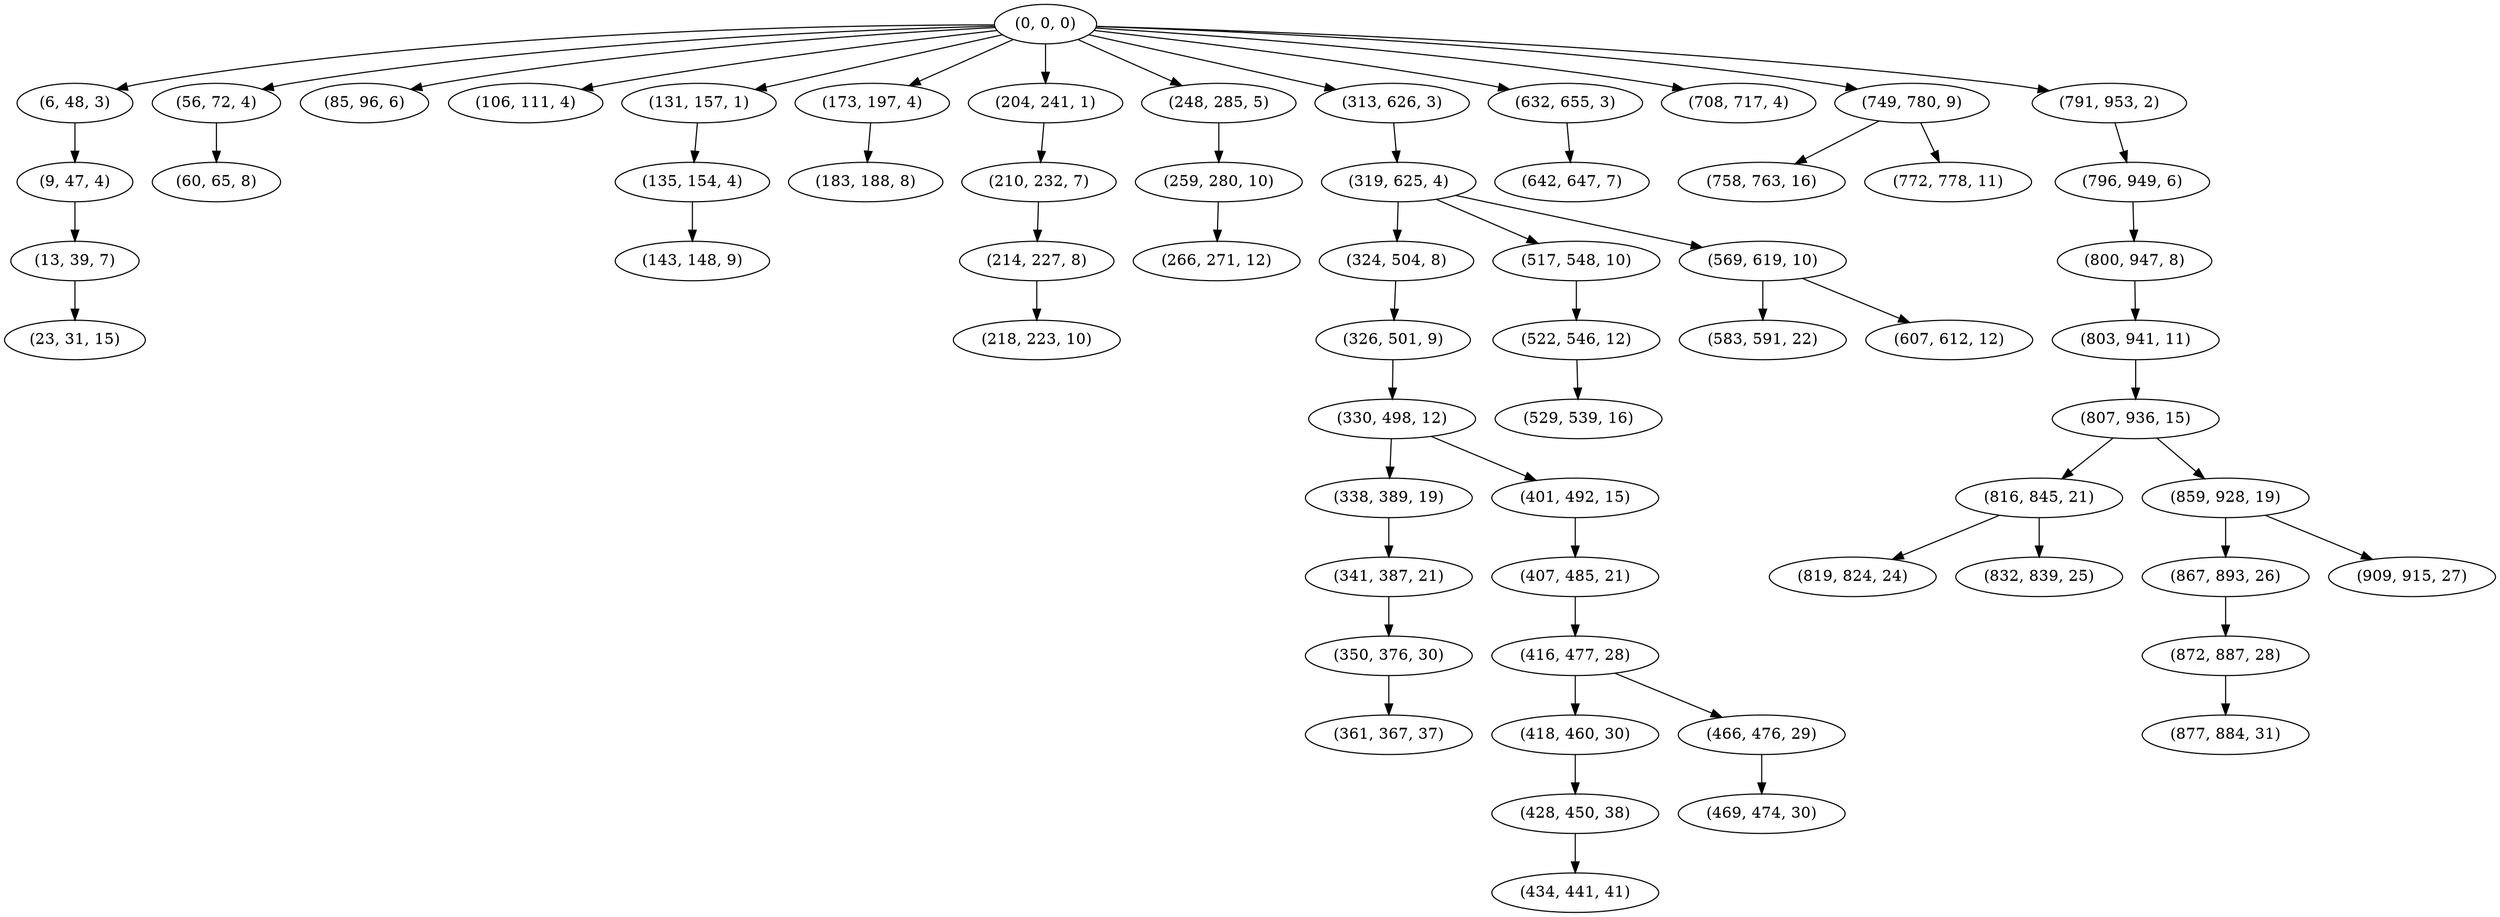digraph tree {
    "(0, 0, 0)";
    "(6, 48, 3)";
    "(9, 47, 4)";
    "(13, 39, 7)";
    "(23, 31, 15)";
    "(56, 72, 4)";
    "(60, 65, 8)";
    "(85, 96, 6)";
    "(106, 111, 4)";
    "(131, 157, 1)";
    "(135, 154, 4)";
    "(143, 148, 9)";
    "(173, 197, 4)";
    "(183, 188, 8)";
    "(204, 241, 1)";
    "(210, 232, 7)";
    "(214, 227, 8)";
    "(218, 223, 10)";
    "(248, 285, 5)";
    "(259, 280, 10)";
    "(266, 271, 12)";
    "(313, 626, 3)";
    "(319, 625, 4)";
    "(324, 504, 8)";
    "(326, 501, 9)";
    "(330, 498, 12)";
    "(338, 389, 19)";
    "(341, 387, 21)";
    "(350, 376, 30)";
    "(361, 367, 37)";
    "(401, 492, 15)";
    "(407, 485, 21)";
    "(416, 477, 28)";
    "(418, 460, 30)";
    "(428, 450, 38)";
    "(434, 441, 41)";
    "(466, 476, 29)";
    "(469, 474, 30)";
    "(517, 548, 10)";
    "(522, 546, 12)";
    "(529, 539, 16)";
    "(569, 619, 10)";
    "(583, 591, 22)";
    "(607, 612, 12)";
    "(632, 655, 3)";
    "(642, 647, 7)";
    "(708, 717, 4)";
    "(749, 780, 9)";
    "(758, 763, 16)";
    "(772, 778, 11)";
    "(791, 953, 2)";
    "(796, 949, 6)";
    "(800, 947, 8)";
    "(803, 941, 11)";
    "(807, 936, 15)";
    "(816, 845, 21)";
    "(819, 824, 24)";
    "(832, 839, 25)";
    "(859, 928, 19)";
    "(867, 893, 26)";
    "(872, 887, 28)";
    "(877, 884, 31)";
    "(909, 915, 27)";
    "(0, 0, 0)" -> "(6, 48, 3)";
    "(0, 0, 0)" -> "(56, 72, 4)";
    "(0, 0, 0)" -> "(85, 96, 6)";
    "(0, 0, 0)" -> "(106, 111, 4)";
    "(0, 0, 0)" -> "(131, 157, 1)";
    "(0, 0, 0)" -> "(173, 197, 4)";
    "(0, 0, 0)" -> "(204, 241, 1)";
    "(0, 0, 0)" -> "(248, 285, 5)";
    "(0, 0, 0)" -> "(313, 626, 3)";
    "(0, 0, 0)" -> "(632, 655, 3)";
    "(0, 0, 0)" -> "(708, 717, 4)";
    "(0, 0, 0)" -> "(749, 780, 9)";
    "(0, 0, 0)" -> "(791, 953, 2)";
    "(6, 48, 3)" -> "(9, 47, 4)";
    "(9, 47, 4)" -> "(13, 39, 7)";
    "(13, 39, 7)" -> "(23, 31, 15)";
    "(56, 72, 4)" -> "(60, 65, 8)";
    "(131, 157, 1)" -> "(135, 154, 4)";
    "(135, 154, 4)" -> "(143, 148, 9)";
    "(173, 197, 4)" -> "(183, 188, 8)";
    "(204, 241, 1)" -> "(210, 232, 7)";
    "(210, 232, 7)" -> "(214, 227, 8)";
    "(214, 227, 8)" -> "(218, 223, 10)";
    "(248, 285, 5)" -> "(259, 280, 10)";
    "(259, 280, 10)" -> "(266, 271, 12)";
    "(313, 626, 3)" -> "(319, 625, 4)";
    "(319, 625, 4)" -> "(324, 504, 8)";
    "(319, 625, 4)" -> "(517, 548, 10)";
    "(319, 625, 4)" -> "(569, 619, 10)";
    "(324, 504, 8)" -> "(326, 501, 9)";
    "(326, 501, 9)" -> "(330, 498, 12)";
    "(330, 498, 12)" -> "(338, 389, 19)";
    "(330, 498, 12)" -> "(401, 492, 15)";
    "(338, 389, 19)" -> "(341, 387, 21)";
    "(341, 387, 21)" -> "(350, 376, 30)";
    "(350, 376, 30)" -> "(361, 367, 37)";
    "(401, 492, 15)" -> "(407, 485, 21)";
    "(407, 485, 21)" -> "(416, 477, 28)";
    "(416, 477, 28)" -> "(418, 460, 30)";
    "(416, 477, 28)" -> "(466, 476, 29)";
    "(418, 460, 30)" -> "(428, 450, 38)";
    "(428, 450, 38)" -> "(434, 441, 41)";
    "(466, 476, 29)" -> "(469, 474, 30)";
    "(517, 548, 10)" -> "(522, 546, 12)";
    "(522, 546, 12)" -> "(529, 539, 16)";
    "(569, 619, 10)" -> "(583, 591, 22)";
    "(569, 619, 10)" -> "(607, 612, 12)";
    "(632, 655, 3)" -> "(642, 647, 7)";
    "(749, 780, 9)" -> "(758, 763, 16)";
    "(749, 780, 9)" -> "(772, 778, 11)";
    "(791, 953, 2)" -> "(796, 949, 6)";
    "(796, 949, 6)" -> "(800, 947, 8)";
    "(800, 947, 8)" -> "(803, 941, 11)";
    "(803, 941, 11)" -> "(807, 936, 15)";
    "(807, 936, 15)" -> "(816, 845, 21)";
    "(807, 936, 15)" -> "(859, 928, 19)";
    "(816, 845, 21)" -> "(819, 824, 24)";
    "(816, 845, 21)" -> "(832, 839, 25)";
    "(859, 928, 19)" -> "(867, 893, 26)";
    "(859, 928, 19)" -> "(909, 915, 27)";
    "(867, 893, 26)" -> "(872, 887, 28)";
    "(872, 887, 28)" -> "(877, 884, 31)";
}
